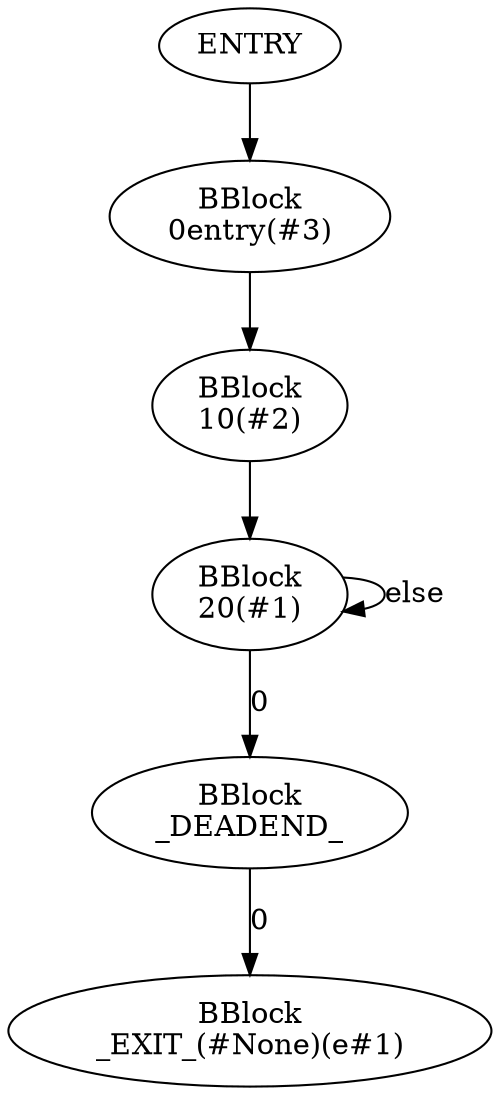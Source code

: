 digraph G {
"ENTRY" -> "0entry"
"0entry" [label="BBlock\n0entry(#3)"]
"10" [label="BBlock\n10(#2)"]
"20" [label="BBlock\n20(#1)"]
"_DEADEND_" [label="BBlock\n_DEADEND_"]
"_EXIT_" [label="BBlock\n_EXIT_(#None)(e#1)"]
"0entry" -> "10"
"10" -> "20"
"20" -> "20" [label="else"]
"20" -> "_DEADEND_" [label="0"]
"_DEADEND_" -> "_EXIT_" [label="0"]
}
